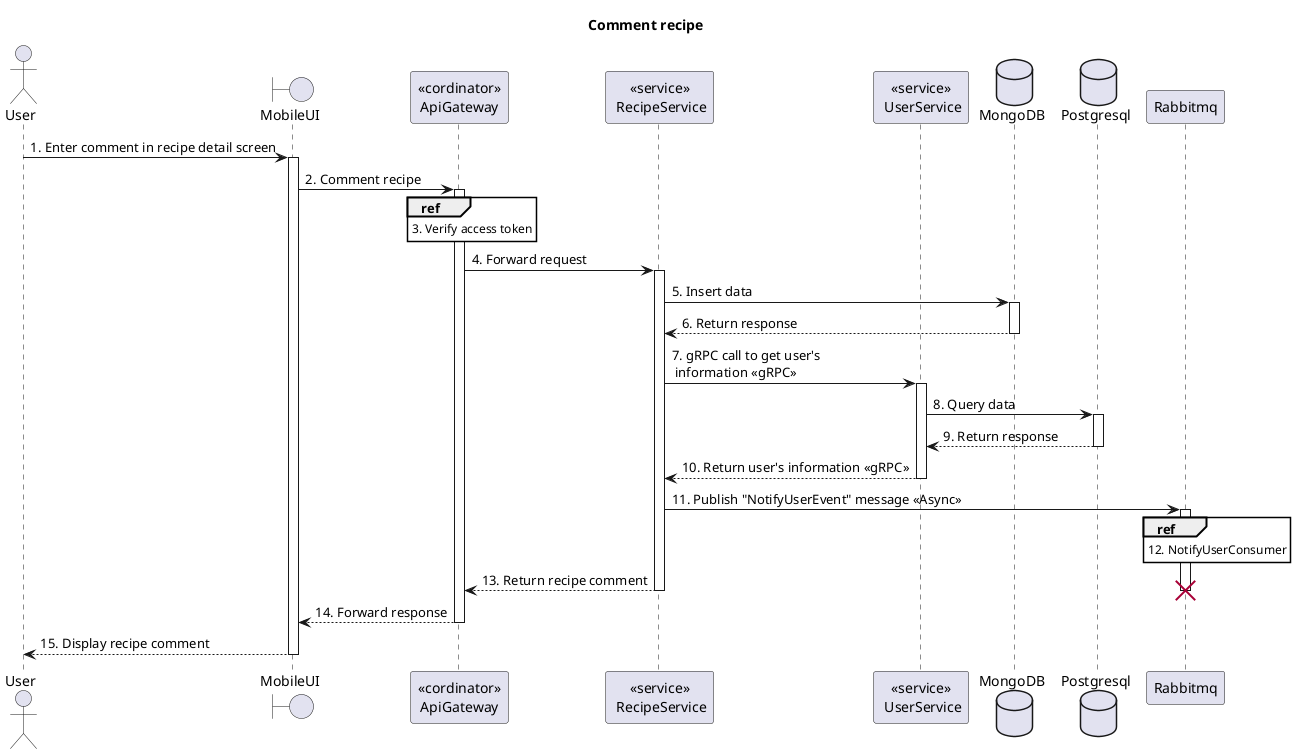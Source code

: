@startuml Sequence
title "Comment recipe"
<style>
  sequenceDiagram {
    reference {
      BackGroundColor white
    }
}
</style>

actor User
boundary MobileUI
participant "<<cordinator>>\nApiGateway" as ApiGateway
participant "<<service>>\n RecipeService" as RecipeService
participant "<<service>>\n UserService" as UserService
database MongoDB
database Postgresql

User -> MobileUI++: 1. Enter comment in recipe detail screen

MobileUI -> ApiGateway++: 2. Comment recipe

ref over ApiGateway: 3. Verify access token

ApiGateway -> RecipeService++: 4. Forward request

RecipeService -> MongoDB++: 5. Insert data
RecipeService <-- MongoDB--: 6. Return response

RecipeService -> UserService++: 7. gRPC call to get user's \n information <<gRPC>>
UserService -> Postgresql++: 8. Query data
UserService <-- Postgresql--: 9. Return response
RecipeService <-- UserService--: 10. Return user's information <<gRPC>>

RecipeService -> Rabbitmq++: 11. Publish "NotifyUserEvent" message <<Async>>
ref over Rabbitmq: 12. NotifyUserConsumer
ApiGateway <-- RecipeService--: 13. Return recipe comment
deactivate Rabbitmq
destroy Rabbitmq
MobileUI <-- ApiGateway--: 14. Forward response
User <-- MobileUI--: 15. Display recipe comment

@enduml
